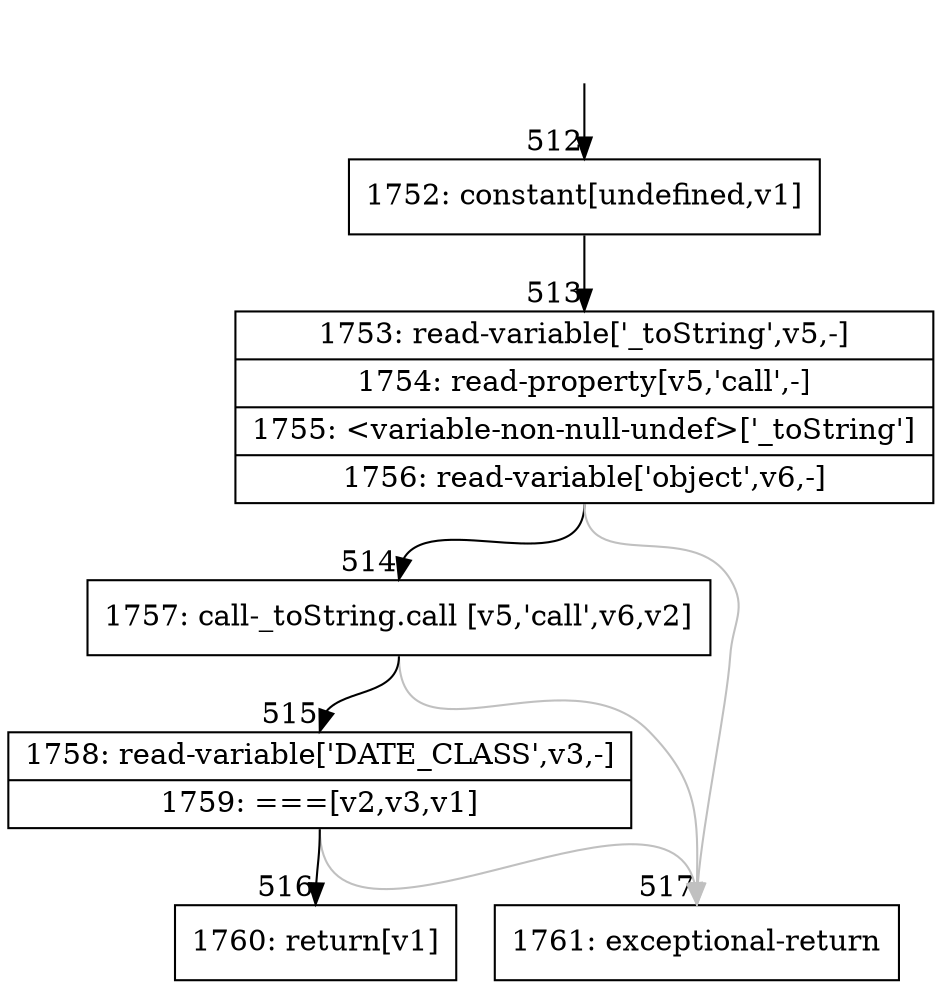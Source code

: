 digraph {
rankdir="TD"
BB_entry37[shape=none,label=""];
BB_entry37 -> BB512 [tailport=s, headport=n, headlabel="    512"]
BB512 [shape=record label="{1752: constant[undefined,v1]}" ] 
BB512 -> BB513 [tailport=s, headport=n, headlabel="      513"]
BB513 [shape=record label="{1753: read-variable['_toString',v5,-]|1754: read-property[v5,'call',-]|1755: \<variable-non-null-undef\>['_toString']|1756: read-variable['object',v6,-]}" ] 
BB513 -> BB514 [tailport=s, headport=n, headlabel="      514"]
BB513 -> BB517 [tailport=s, headport=n, color=gray, headlabel="      517"]
BB514 [shape=record label="{1757: call-_toString.call [v5,'call',v6,v2]}" ] 
BB514 -> BB515 [tailport=s, headport=n, headlabel="      515"]
BB514 -> BB517 [tailport=s, headport=n, color=gray]
BB515 [shape=record label="{1758: read-variable['DATE_CLASS',v3,-]|1759: ===[v2,v3,v1]}" ] 
BB515 -> BB516 [tailport=s, headport=n, headlabel="      516"]
BB515 -> BB517 [tailport=s, headport=n, color=gray]
BB516 [shape=record label="{1760: return[v1]}" ] 
BB517 [shape=record label="{1761: exceptional-return}" ] 
//#$~ 343
}
